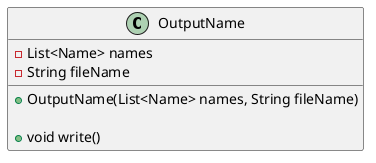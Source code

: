 @startuml
'https://plantuml.com/class-diagram

class OutputName {
    -List<Name> names
    -String fileName

    +OutputName(List<Name> names, String fileName)

    +void write()
}

@enduml